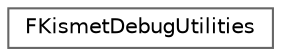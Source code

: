 digraph "Graphical Class Hierarchy"
{
 // INTERACTIVE_SVG=YES
 // LATEX_PDF_SIZE
  bgcolor="transparent";
  edge [fontname=Helvetica,fontsize=10,labelfontname=Helvetica,labelfontsize=10];
  node [fontname=Helvetica,fontsize=10,shape=box,height=0.2,width=0.4];
  rankdir="LR";
  Node0 [id="Node000000",label="FKismetDebugUtilities",height=0.2,width=0.4,color="grey40", fillcolor="white", style="filled",URL="$d3/d81/classFKismetDebugUtilities.html",tooltip=" "];
}
